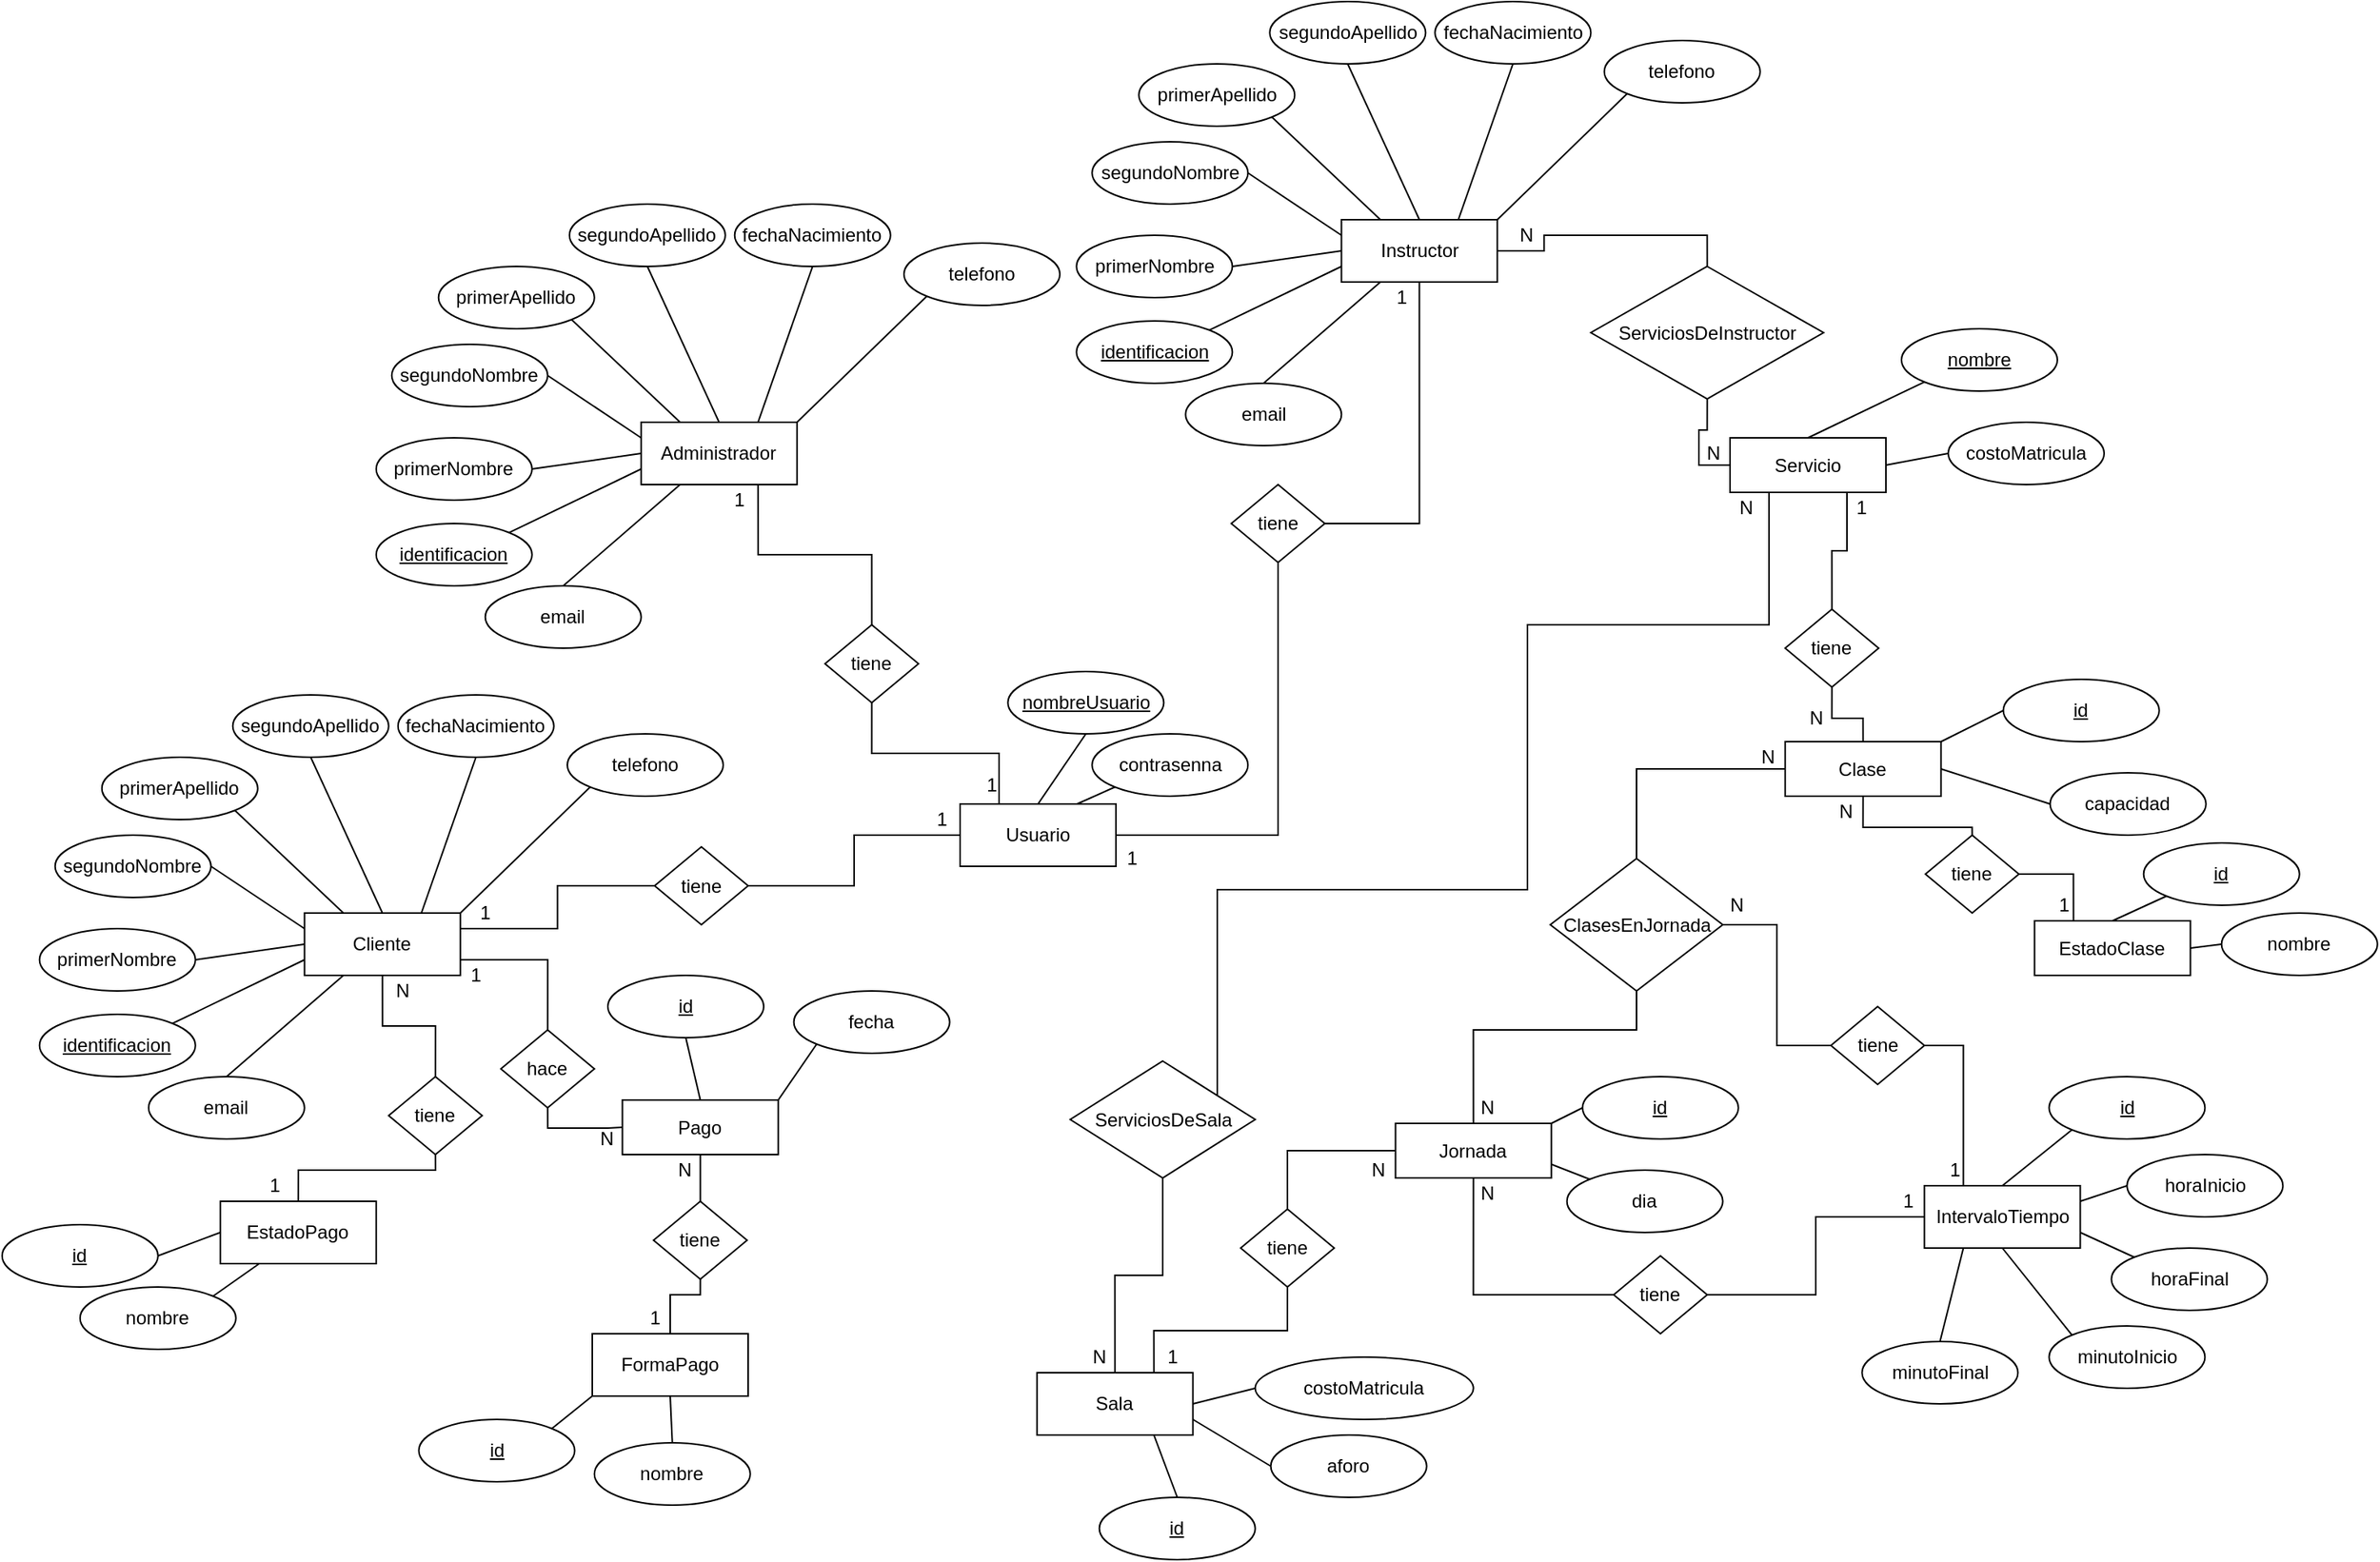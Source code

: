 <mxfile version="14.4.4" type="device"><diagram id="HUsWpwKMTEWd_fvhp6C4" name="Page-1"><mxGraphModel dx="1240" dy="1776" grid="1" gridSize="10" guides="1" tooltips="1" connect="1" arrows="1" fold="1" page="1" pageScale="1" pageWidth="827" pageHeight="1169" math="0" shadow="0"><root><mxCell id="0"/><mxCell id="1" parent="0"/><mxCell id="yOqwj7J0wk4C3u-nnghJ-27" style="rounded=0;orthogonalLoop=1;jettySize=auto;html=1;exitX=0.25;exitY=0;exitDx=0;exitDy=0;entryX=1;entryY=1;entryDx=0;entryDy=0;endArrow=none;endFill=0;" edge="1" parent="1" source="yOqwj7J0wk4C3u-nnghJ-14" target="yOqwj7J0wk4C3u-nnghJ-21"><mxGeometry relative="1" as="geometry"/></mxCell><mxCell id="yOqwj7J0wk4C3u-nnghJ-28" style="edgeStyle=none;rounded=0;orthogonalLoop=1;jettySize=auto;html=1;exitX=0.5;exitY=0;exitDx=0;exitDy=0;entryX=0.5;entryY=1;entryDx=0;entryDy=0;endArrow=none;endFill=0;" edge="1" parent="1" source="yOqwj7J0wk4C3u-nnghJ-14" target="yOqwj7J0wk4C3u-nnghJ-22"><mxGeometry relative="1" as="geometry"/></mxCell><mxCell id="yOqwj7J0wk4C3u-nnghJ-29" style="edgeStyle=none;rounded=0;orthogonalLoop=1;jettySize=auto;html=1;exitX=0.75;exitY=0;exitDx=0;exitDy=0;entryX=0.5;entryY=1;entryDx=0;entryDy=0;endArrow=none;endFill=0;" edge="1" parent="1" source="yOqwj7J0wk4C3u-nnghJ-14" target="yOqwj7J0wk4C3u-nnghJ-23"><mxGeometry relative="1" as="geometry"/></mxCell><mxCell id="yOqwj7J0wk4C3u-nnghJ-30" style="edgeStyle=none;rounded=0;orthogonalLoop=1;jettySize=auto;html=1;exitX=1;exitY=0;exitDx=0;exitDy=0;entryX=0;entryY=1;entryDx=0;entryDy=0;endArrow=none;endFill=0;" edge="1" parent="1" source="yOqwj7J0wk4C3u-nnghJ-14" target="yOqwj7J0wk4C3u-nnghJ-24"><mxGeometry relative="1" as="geometry"><mxPoint x="380.005" y="139.142" as="targetPoint"/></mxGeometry></mxCell><mxCell id="yOqwj7J0wk4C3u-nnghJ-31" style="edgeStyle=none;rounded=0;orthogonalLoop=1;jettySize=auto;html=1;exitX=0;exitY=0.25;exitDx=0;exitDy=0;entryX=1;entryY=0.5;entryDx=0;entryDy=0;endArrow=none;endFill=0;" edge="1" parent="1" source="yOqwj7J0wk4C3u-nnghJ-14" target="yOqwj7J0wk4C3u-nnghJ-20"><mxGeometry relative="1" as="geometry"/></mxCell><mxCell id="yOqwj7J0wk4C3u-nnghJ-32" style="edgeStyle=none;rounded=0;orthogonalLoop=1;jettySize=auto;html=1;exitX=0;exitY=0.5;exitDx=0;exitDy=0;entryX=1;entryY=0.5;entryDx=0;entryDy=0;endArrow=none;endFill=0;" edge="1" parent="1" source="yOqwj7J0wk4C3u-nnghJ-14" target="yOqwj7J0wk4C3u-nnghJ-18"><mxGeometry relative="1" as="geometry"/></mxCell><mxCell id="yOqwj7J0wk4C3u-nnghJ-33" style="edgeStyle=none;rounded=0;orthogonalLoop=1;jettySize=auto;html=1;exitX=0;exitY=0.75;exitDx=0;exitDy=0;entryX=1;entryY=0;entryDx=0;entryDy=0;endArrow=none;endFill=0;" edge="1" parent="1" source="yOqwj7J0wk4C3u-nnghJ-14" target="yOqwj7J0wk4C3u-nnghJ-16"><mxGeometry relative="1" as="geometry"/></mxCell><mxCell id="yOqwj7J0wk4C3u-nnghJ-34" style="edgeStyle=none;rounded=0;orthogonalLoop=1;jettySize=auto;html=1;exitX=0.25;exitY=1;exitDx=0;exitDy=0;entryX=0.5;entryY=0;entryDx=0;entryDy=0;endArrow=none;endFill=0;" edge="1" parent="1" source="yOqwj7J0wk4C3u-nnghJ-14" target="yOqwj7J0wk4C3u-nnghJ-25"><mxGeometry relative="1" as="geometry"/></mxCell><mxCell id="yOqwj7J0wk4C3u-nnghJ-150" style="edgeStyle=orthogonalEdgeStyle;rounded=0;orthogonalLoop=1;jettySize=auto;html=1;exitX=0.5;exitY=1;exitDx=0;exitDy=0;entryX=0.5;entryY=0;entryDx=0;entryDy=0;endArrow=none;endFill=0;" edge="1" parent="1" source="yOqwj7J0wk4C3u-nnghJ-14" target="yOqwj7J0wk4C3u-nnghJ-149"><mxGeometry relative="1" as="geometry"/></mxCell><mxCell id="yOqwj7J0wk4C3u-nnghJ-155" style="edgeStyle=orthogonalEdgeStyle;rounded=0;orthogonalLoop=1;jettySize=auto;html=1;exitX=1;exitY=0.75;exitDx=0;exitDy=0;entryX=0.5;entryY=0;entryDx=0;entryDy=0;endArrow=none;endFill=0;" edge="1" parent="1" source="yOqwj7J0wk4C3u-nnghJ-14" target="yOqwj7J0wk4C3u-nnghJ-154"><mxGeometry relative="1" as="geometry"/></mxCell><mxCell id="yOqwj7J0wk4C3u-nnghJ-159" style="edgeStyle=orthogonalEdgeStyle;rounded=0;orthogonalLoop=1;jettySize=auto;html=1;exitX=1;exitY=0.25;exitDx=0;exitDy=0;entryX=0;entryY=0.5;entryDx=0;entryDy=0;endArrow=none;endFill=0;" edge="1" parent="1" source="yOqwj7J0wk4C3u-nnghJ-14" target="yOqwj7J0wk4C3u-nnghJ-158"><mxGeometry relative="1" as="geometry"/></mxCell><mxCell id="yOqwj7J0wk4C3u-nnghJ-14" value="Cliente" style="whiteSpace=wrap;html=1;align=center;" vertex="1" parent="1"><mxGeometry x="205.36" y="225" width="100" height="40" as="geometry"/></mxCell><mxCell id="yOqwj7J0wk4C3u-nnghJ-16" value="identificacion" style="ellipse;whiteSpace=wrap;html=1;align=center;fontStyle=4;" vertex="1" parent="1"><mxGeometry x="35.36" y="290" width="100" height="40" as="geometry"/></mxCell><mxCell id="yOqwj7J0wk4C3u-nnghJ-18" value="primerNombre" style="ellipse;whiteSpace=wrap;html=1;align=center;" vertex="1" parent="1"><mxGeometry x="35.36" y="235" width="100" height="40" as="geometry"/></mxCell><mxCell id="yOqwj7J0wk4C3u-nnghJ-20" value="segundoNombre" style="ellipse;whiteSpace=wrap;html=1;align=center;" vertex="1" parent="1"><mxGeometry x="45.36" y="175" width="100" height="40" as="geometry"/></mxCell><mxCell id="yOqwj7J0wk4C3u-nnghJ-21" value="primerApellido" style="ellipse;whiteSpace=wrap;html=1;align=center;" vertex="1" parent="1"><mxGeometry x="75.36" y="125" width="100" height="40" as="geometry"/></mxCell><mxCell id="yOqwj7J0wk4C3u-nnghJ-22" value="segundoApellido" style="ellipse;whiteSpace=wrap;html=1;align=center;" vertex="1" parent="1"><mxGeometry x="159.36" y="85" width="100" height="40" as="geometry"/></mxCell><mxCell id="yOqwj7J0wk4C3u-nnghJ-23" value="fechaNacimiento" style="ellipse;whiteSpace=wrap;html=1;align=center;" vertex="1" parent="1"><mxGeometry x="265.36" y="85" width="100" height="40" as="geometry"/></mxCell><mxCell id="yOqwj7J0wk4C3u-nnghJ-24" value="telefono" style="ellipse;whiteSpace=wrap;html=1;align=center;" vertex="1" parent="1"><mxGeometry x="374" y="110" width="100" height="40" as="geometry"/></mxCell><mxCell id="yOqwj7J0wk4C3u-nnghJ-25" value="email" style="ellipse;whiteSpace=wrap;html=1;align=center;" vertex="1" parent="1"><mxGeometry x="105.36" y="330" width="100" height="40" as="geometry"/></mxCell><mxCell id="yOqwj7J0wk4C3u-nnghJ-39" style="edgeStyle=none;rounded=0;orthogonalLoop=1;jettySize=auto;html=1;exitX=0.5;exitY=0;exitDx=0;exitDy=0;entryX=0.5;entryY=1;entryDx=0;entryDy=0;endArrow=none;endFill=0;" edge="1" parent="1" source="yOqwj7J0wk4C3u-nnghJ-35" target="yOqwj7J0wk4C3u-nnghJ-38"><mxGeometry relative="1" as="geometry"/></mxCell><mxCell id="yOqwj7J0wk4C3u-nnghJ-40" style="edgeStyle=none;rounded=0;orthogonalLoop=1;jettySize=auto;html=1;exitX=0.75;exitY=0;exitDx=0;exitDy=0;entryX=0;entryY=1;entryDx=0;entryDy=0;endArrow=none;endFill=0;" edge="1" parent="1" source="yOqwj7J0wk4C3u-nnghJ-35" target="yOqwj7J0wk4C3u-nnghJ-36"><mxGeometry relative="1" as="geometry"/></mxCell><mxCell id="yOqwj7J0wk4C3u-nnghJ-35" value="Usuario" style="whiteSpace=wrap;html=1;align=center;" vertex="1" parent="1"><mxGeometry x="626" y="155" width="100" height="40" as="geometry"/></mxCell><mxCell id="yOqwj7J0wk4C3u-nnghJ-36" value="contrasenna" style="ellipse;whiteSpace=wrap;html=1;align=center;" vertex="1" parent="1"><mxGeometry x="710.68" y="110" width="100" height="40" as="geometry"/></mxCell><mxCell id="yOqwj7J0wk4C3u-nnghJ-38" value="nombreUsuario" style="ellipse;whiteSpace=wrap;html=1;align=center;fontStyle=4;" vertex="1" parent="1"><mxGeometry x="656.68" y="70" width="100" height="40" as="geometry"/></mxCell><mxCell id="yOqwj7J0wk4C3u-nnghJ-75" style="edgeStyle=none;rounded=0;orthogonalLoop=1;jettySize=auto;html=1;exitX=1;exitY=0.5;exitDx=0;exitDy=0;entryX=0;entryY=0.5;entryDx=0;entryDy=0;endArrow=none;endFill=0;" edge="1" parent="1" source="yOqwj7J0wk4C3u-nnghJ-56" target="yOqwj7J0wk4C3u-nnghJ-59"><mxGeometry relative="1" as="geometry"/></mxCell><mxCell id="yOqwj7J0wk4C3u-nnghJ-76" style="edgeStyle=none;rounded=0;orthogonalLoop=1;jettySize=auto;html=1;exitX=1;exitY=0.75;exitDx=0;exitDy=0;entryX=0;entryY=0.5;entryDx=0;entryDy=0;endArrow=none;endFill=0;" edge="1" parent="1" source="yOqwj7J0wk4C3u-nnghJ-56" target="yOqwj7J0wk4C3u-nnghJ-65"><mxGeometry relative="1" as="geometry"/></mxCell><mxCell id="yOqwj7J0wk4C3u-nnghJ-77" style="edgeStyle=none;rounded=0;orthogonalLoop=1;jettySize=auto;html=1;exitX=0.75;exitY=1;exitDx=0;exitDy=0;entryX=0.5;entryY=0;entryDx=0;entryDy=0;endArrow=none;endFill=0;" edge="1" parent="1" source="yOqwj7J0wk4C3u-nnghJ-56" target="yOqwj7J0wk4C3u-nnghJ-57"><mxGeometry relative="1" as="geometry"/></mxCell><mxCell id="yOqwj7J0wk4C3u-nnghJ-56" value="Sala" style="whiteSpace=wrap;html=1;align=center;" vertex="1" parent="1"><mxGeometry x="675.34" y="520" width="100" height="40" as="geometry"/></mxCell><mxCell id="yOqwj7J0wk4C3u-nnghJ-57" value="id" style="ellipse;whiteSpace=wrap;html=1;align=center;fontStyle=4;" vertex="1" parent="1"><mxGeometry x="715.34" y="600" width="100" height="40" as="geometry"/></mxCell><mxCell id="yOqwj7J0wk4C3u-nnghJ-59" value="costoMatricula" style="ellipse;whiteSpace=wrap;html=1;align=center;" vertex="1" parent="1"><mxGeometry x="815.34" y="510" width="140" height="40" as="geometry"/></mxCell><mxCell id="yOqwj7J0wk4C3u-nnghJ-73" style="edgeStyle=none;rounded=0;orthogonalLoop=1;jettySize=auto;html=1;entryX=0;entryY=0.5;entryDx=0;entryDy=0;endArrow=none;endFill=0;" edge="1" parent="1" target="yOqwj7J0wk4C3u-nnghJ-61"><mxGeometry relative="1" as="geometry"><mxPoint x="1005.34" y="360" as="sourcePoint"/></mxGeometry></mxCell><mxCell id="yOqwj7J0wk4C3u-nnghJ-74" style="edgeStyle=none;rounded=0;orthogonalLoop=1;jettySize=auto;html=1;exitX=1;exitY=0.75;exitDx=0;exitDy=0;entryX=0;entryY=0;entryDx=0;entryDy=0;endArrow=none;endFill=0;" edge="1" parent="1" source="yOqwj7J0wk4C3u-nnghJ-60" target="yOqwj7J0wk4C3u-nnghJ-66"><mxGeometry relative="1" as="geometry"/></mxCell><mxCell id="yOqwj7J0wk4C3u-nnghJ-193" style="edgeStyle=orthogonalEdgeStyle;rounded=0;orthogonalLoop=1;jettySize=auto;html=1;exitX=0.5;exitY=0;exitDx=0;exitDy=0;entryX=0.5;entryY=1;entryDx=0;entryDy=0;endArrow=none;endFill=0;" edge="1" parent="1" source="yOqwj7J0wk4C3u-nnghJ-60" target="yOqwj7J0wk4C3u-nnghJ-192"><mxGeometry relative="1" as="geometry"><Array as="points"><mxPoint x="955.34" y="300"/><mxPoint x="1060.34" y="300"/></Array></mxGeometry></mxCell><mxCell id="yOqwj7J0wk4C3u-nnghJ-60" value="Jornada" style="whiteSpace=wrap;html=1;align=center;" vertex="1" parent="1"><mxGeometry x="905.34" y="360" width="100" height="35" as="geometry"/></mxCell><mxCell id="yOqwj7J0wk4C3u-nnghJ-61" value="id" style="ellipse;whiteSpace=wrap;html=1;align=center;fontStyle=4;" vertex="1" parent="1"><mxGeometry x="1025.34" y="330" width="100" height="40" as="geometry"/></mxCell><mxCell id="yOqwj7J0wk4C3u-nnghJ-65" value="aforo" style="ellipse;whiteSpace=wrap;html=1;align=center;" vertex="1" parent="1"><mxGeometry x="825.34" y="560" width="100" height="40" as="geometry"/></mxCell><mxCell id="yOqwj7J0wk4C3u-nnghJ-66" value="dia" style="ellipse;whiteSpace=wrap;html=1;align=center;" vertex="1" parent="1"><mxGeometry x="1015.34" y="390" width="100" height="40" as="geometry"/></mxCell><mxCell id="yOqwj7J0wk4C3u-nnghJ-67" value="IntervaloTiempo" style="whiteSpace=wrap;html=1;align=center;" vertex="1" parent="1"><mxGeometry x="1244.7" y="400" width="100" height="40" as="geometry"/></mxCell><mxCell id="yOqwj7J0wk4C3u-nnghJ-82" style="edgeStyle=none;rounded=0;orthogonalLoop=1;jettySize=auto;html=1;exitX=0;exitY=1;exitDx=0;exitDy=0;entryX=0.5;entryY=0;entryDx=0;entryDy=0;endArrow=none;endFill=0;" edge="1" parent="1" source="yOqwj7J0wk4C3u-nnghJ-68" target="yOqwj7J0wk4C3u-nnghJ-67"><mxGeometry relative="1" as="geometry"/></mxCell><mxCell id="yOqwj7J0wk4C3u-nnghJ-68" value="id" style="ellipse;whiteSpace=wrap;html=1;align=center;fontStyle=4;" vertex="1" parent="1"><mxGeometry x="1324.7" y="330" width="100" height="40" as="geometry"/></mxCell><mxCell id="yOqwj7J0wk4C3u-nnghJ-81" style="edgeStyle=none;rounded=0;orthogonalLoop=1;jettySize=auto;html=1;exitX=0;exitY=0.5;exitDx=0;exitDy=0;entryX=1;entryY=0.25;entryDx=0;entryDy=0;endArrow=none;endFill=0;" edge="1" parent="1" source="yOqwj7J0wk4C3u-nnghJ-69" target="yOqwj7J0wk4C3u-nnghJ-67"><mxGeometry relative="1" as="geometry"/></mxCell><mxCell id="yOqwj7J0wk4C3u-nnghJ-69" value="horaInicio" style="ellipse;whiteSpace=wrap;html=1;align=center;" vertex="1" parent="1"><mxGeometry x="1374.7" y="380" width="100" height="40" as="geometry"/></mxCell><mxCell id="yOqwj7J0wk4C3u-nnghJ-80" style="edgeStyle=none;rounded=0;orthogonalLoop=1;jettySize=auto;html=1;exitX=0;exitY=0;exitDx=0;exitDy=0;entryX=1;entryY=0.75;entryDx=0;entryDy=0;endArrow=none;endFill=0;" edge="1" parent="1" source="yOqwj7J0wk4C3u-nnghJ-70" target="yOqwj7J0wk4C3u-nnghJ-67"><mxGeometry relative="1" as="geometry"/></mxCell><mxCell id="yOqwj7J0wk4C3u-nnghJ-70" value="horaFinal" style="ellipse;whiteSpace=wrap;html=1;align=center;" vertex="1" parent="1"><mxGeometry x="1364.7" y="440" width="100" height="40" as="geometry"/></mxCell><mxCell id="yOqwj7J0wk4C3u-nnghJ-79" style="edgeStyle=none;rounded=0;orthogonalLoop=1;jettySize=auto;html=1;exitX=0;exitY=0;exitDx=0;exitDy=0;entryX=0.5;entryY=1;entryDx=0;entryDy=0;endArrow=none;endFill=0;" edge="1" parent="1" source="yOqwj7J0wk4C3u-nnghJ-71" target="yOqwj7J0wk4C3u-nnghJ-67"><mxGeometry relative="1" as="geometry"/></mxCell><mxCell id="yOqwj7J0wk4C3u-nnghJ-71" value="minutoInicio" style="ellipse;whiteSpace=wrap;html=1;align=center;" vertex="1" parent="1"><mxGeometry x="1324.7" y="490" width="100" height="40" as="geometry"/></mxCell><mxCell id="yOqwj7J0wk4C3u-nnghJ-78" style="edgeStyle=none;rounded=0;orthogonalLoop=1;jettySize=auto;html=1;exitX=0.5;exitY=0;exitDx=0;exitDy=0;entryX=0.25;entryY=1;entryDx=0;entryDy=0;endArrow=none;endFill=0;" edge="1" parent="1" source="yOqwj7J0wk4C3u-nnghJ-72" target="yOqwj7J0wk4C3u-nnghJ-67"><mxGeometry relative="1" as="geometry"/></mxCell><mxCell id="yOqwj7J0wk4C3u-nnghJ-72" value="minutoFinal" style="ellipse;whiteSpace=wrap;html=1;align=center;" vertex="1" parent="1"><mxGeometry x="1204.7" y="500" width="100" height="40" as="geometry"/></mxCell><mxCell id="yOqwj7J0wk4C3u-nnghJ-147" style="edgeStyle=none;rounded=0;orthogonalLoop=1;jettySize=auto;html=1;exitX=1;exitY=0;exitDx=0;exitDy=0;entryX=0;entryY=0.5;entryDx=0;entryDy=0;endArrow=none;endFill=0;" edge="1" parent="1" source="yOqwj7J0wk4C3u-nnghJ-83" target="yOqwj7J0wk4C3u-nnghJ-140"><mxGeometry relative="1" as="geometry"/></mxCell><mxCell id="yOqwj7J0wk4C3u-nnghJ-148" style="edgeStyle=none;rounded=0;orthogonalLoop=1;jettySize=auto;html=1;exitX=1;exitY=0.5;exitDx=0;exitDy=0;entryX=0;entryY=0.5;entryDx=0;entryDy=0;endArrow=none;endFill=0;" edge="1" parent="1" source="yOqwj7J0wk4C3u-nnghJ-83" target="yOqwj7J0wk4C3u-nnghJ-141"><mxGeometry relative="1" as="geometry"/></mxCell><mxCell id="yOqwj7J0wk4C3u-nnghJ-188" style="edgeStyle=orthogonalEdgeStyle;rounded=0;orthogonalLoop=1;jettySize=auto;html=1;exitX=0.5;exitY=1;exitDx=0;exitDy=0;entryX=0.5;entryY=0;entryDx=0;entryDy=0;endArrow=none;endFill=0;" edge="1" parent="1" source="yOqwj7J0wk4C3u-nnghJ-83" target="yOqwj7J0wk4C3u-nnghJ-187"><mxGeometry relative="1" as="geometry"/></mxCell><mxCell id="yOqwj7J0wk4C3u-nnghJ-83" value="Clase" style="whiteSpace=wrap;html=1;align=center;" vertex="1" parent="1"><mxGeometry x="1155.34" y="115" width="100" height="35" as="geometry"/></mxCell><mxCell id="yOqwj7J0wk4C3u-nnghJ-84" value="EstadoClase" style="whiteSpace=wrap;html=1;align=center;" vertex="1" parent="1"><mxGeometry x="1315.34" y="230" width="100" height="35" as="geometry"/></mxCell><mxCell id="yOqwj7J0wk4C3u-nnghJ-133" style="edgeStyle=none;rounded=0;orthogonalLoop=1;jettySize=auto;html=1;exitX=0.5;exitY=0;exitDx=0;exitDy=0;entryX=0;entryY=1;entryDx=0;entryDy=0;endArrow=none;endFill=0;" edge="1" parent="1" source="yOqwj7J0wk4C3u-nnghJ-85" target="yOqwj7J0wk4C3u-nnghJ-131"><mxGeometry relative="1" as="geometry"/></mxCell><mxCell id="yOqwj7J0wk4C3u-nnghJ-134" style="edgeStyle=none;rounded=0;orthogonalLoop=1;jettySize=auto;html=1;exitX=1;exitY=0.5;exitDx=0;exitDy=0;entryX=0;entryY=0.5;entryDx=0;entryDy=0;endArrow=none;endFill=0;" edge="1" parent="1" source="yOqwj7J0wk4C3u-nnghJ-85" target="yOqwj7J0wk4C3u-nnghJ-132"><mxGeometry relative="1" as="geometry"/></mxCell><mxCell id="yOqwj7J0wk4C3u-nnghJ-183" style="edgeStyle=orthogonalEdgeStyle;rounded=0;orthogonalLoop=1;jettySize=auto;html=1;exitX=0.75;exitY=1;exitDx=0;exitDy=0;entryX=0.5;entryY=0;entryDx=0;entryDy=0;endArrow=none;endFill=0;" edge="1" parent="1" source="yOqwj7J0wk4C3u-nnghJ-85" target="yOqwj7J0wk4C3u-nnghJ-182"><mxGeometry relative="1" as="geometry"/></mxCell><mxCell id="yOqwj7J0wk4C3u-nnghJ-216" style="edgeStyle=orthogonalEdgeStyle;rounded=0;orthogonalLoop=1;jettySize=auto;html=1;exitX=0.25;exitY=1;exitDx=0;exitDy=0;endArrow=none;endFill=0;" edge="1" parent="1" source="yOqwj7J0wk4C3u-nnghJ-85" target="yOqwj7J0wk4C3u-nnghJ-215"><mxGeometry relative="1" as="geometry"><Array as="points"><mxPoint x="1145" y="40"/><mxPoint x="990" y="40"/><mxPoint x="990" y="210"/><mxPoint x="791" y="210"/></Array></mxGeometry></mxCell><mxCell id="yOqwj7J0wk4C3u-nnghJ-85" value="Servicio" style="whiteSpace=wrap;html=1;align=center;" vertex="1" parent="1"><mxGeometry x="1120" y="-80" width="100" height="35" as="geometry"/></mxCell><mxCell id="yOqwj7J0wk4C3u-nnghJ-86" style="rounded=0;orthogonalLoop=1;jettySize=auto;html=1;exitX=0.25;exitY=0;exitDx=0;exitDy=0;entryX=1;entryY=1;entryDx=0;entryDy=0;endArrow=none;endFill=0;" edge="1" parent="1" source="yOqwj7J0wk4C3u-nnghJ-94" target="yOqwj7J0wk4C3u-nnghJ-98"><mxGeometry relative="1" as="geometry"/></mxCell><mxCell id="yOqwj7J0wk4C3u-nnghJ-87" style="edgeStyle=none;rounded=0;orthogonalLoop=1;jettySize=auto;html=1;exitX=0.5;exitY=0;exitDx=0;exitDy=0;entryX=0.5;entryY=1;entryDx=0;entryDy=0;endArrow=none;endFill=0;" edge="1" parent="1" source="yOqwj7J0wk4C3u-nnghJ-94" target="yOqwj7J0wk4C3u-nnghJ-99"><mxGeometry relative="1" as="geometry"/></mxCell><mxCell id="yOqwj7J0wk4C3u-nnghJ-88" style="edgeStyle=none;rounded=0;orthogonalLoop=1;jettySize=auto;html=1;exitX=0.75;exitY=0;exitDx=0;exitDy=0;entryX=0.5;entryY=1;entryDx=0;entryDy=0;endArrow=none;endFill=0;" edge="1" parent="1" source="yOqwj7J0wk4C3u-nnghJ-94" target="yOqwj7J0wk4C3u-nnghJ-100"><mxGeometry relative="1" as="geometry"/></mxCell><mxCell id="yOqwj7J0wk4C3u-nnghJ-89" style="edgeStyle=none;rounded=0;orthogonalLoop=1;jettySize=auto;html=1;exitX=1;exitY=0;exitDx=0;exitDy=0;entryX=0;entryY=1;entryDx=0;entryDy=0;endArrow=none;endFill=0;" edge="1" parent="1" source="yOqwj7J0wk4C3u-nnghJ-94" target="yOqwj7J0wk4C3u-nnghJ-101"><mxGeometry relative="1" as="geometry"><mxPoint x="596.005" y="-175.858" as="targetPoint"/></mxGeometry></mxCell><mxCell id="yOqwj7J0wk4C3u-nnghJ-90" style="edgeStyle=none;rounded=0;orthogonalLoop=1;jettySize=auto;html=1;exitX=0;exitY=0.25;exitDx=0;exitDy=0;entryX=1;entryY=0.5;entryDx=0;entryDy=0;endArrow=none;endFill=0;" edge="1" parent="1" source="yOqwj7J0wk4C3u-nnghJ-94" target="yOqwj7J0wk4C3u-nnghJ-97"><mxGeometry relative="1" as="geometry"/></mxCell><mxCell id="yOqwj7J0wk4C3u-nnghJ-91" style="edgeStyle=none;rounded=0;orthogonalLoop=1;jettySize=auto;html=1;exitX=0;exitY=0.5;exitDx=0;exitDy=0;entryX=1;entryY=0.5;entryDx=0;entryDy=0;endArrow=none;endFill=0;" edge="1" parent="1" source="yOqwj7J0wk4C3u-nnghJ-94" target="yOqwj7J0wk4C3u-nnghJ-96"><mxGeometry relative="1" as="geometry"/></mxCell><mxCell id="yOqwj7J0wk4C3u-nnghJ-92" style="edgeStyle=none;rounded=0;orthogonalLoop=1;jettySize=auto;html=1;exitX=0;exitY=0.75;exitDx=0;exitDy=0;entryX=1;entryY=0;entryDx=0;entryDy=0;endArrow=none;endFill=0;" edge="1" parent="1" source="yOqwj7J0wk4C3u-nnghJ-94" target="yOqwj7J0wk4C3u-nnghJ-95"><mxGeometry relative="1" as="geometry"/></mxCell><mxCell id="yOqwj7J0wk4C3u-nnghJ-93" style="edgeStyle=none;rounded=0;orthogonalLoop=1;jettySize=auto;html=1;exitX=0.25;exitY=1;exitDx=0;exitDy=0;entryX=0.5;entryY=0;entryDx=0;entryDy=0;endArrow=none;endFill=0;" edge="1" parent="1" source="yOqwj7J0wk4C3u-nnghJ-94" target="yOqwj7J0wk4C3u-nnghJ-102"><mxGeometry relative="1" as="geometry"/></mxCell><mxCell id="yOqwj7J0wk4C3u-nnghJ-167" style="edgeStyle=orthogonalEdgeStyle;rounded=0;orthogonalLoop=1;jettySize=auto;html=1;exitX=0.75;exitY=1;exitDx=0;exitDy=0;endArrow=none;endFill=0;entryX=0.5;entryY=0;entryDx=0;entryDy=0;" edge="1" parent="1" source="yOqwj7J0wk4C3u-nnghJ-94" target="yOqwj7J0wk4C3u-nnghJ-166"><mxGeometry relative="1" as="geometry"><mxPoint x="540" y="30" as="targetPoint"/></mxGeometry></mxCell><mxCell id="yOqwj7J0wk4C3u-nnghJ-94" value="Administrador" style="whiteSpace=wrap;html=1;align=center;" vertex="1" parent="1"><mxGeometry x="421.36" y="-90" width="100" height="40" as="geometry"/></mxCell><mxCell id="yOqwj7J0wk4C3u-nnghJ-95" value="identificacion" style="ellipse;whiteSpace=wrap;html=1;align=center;fontStyle=4;" vertex="1" parent="1"><mxGeometry x="251.36" y="-25" width="100" height="40" as="geometry"/></mxCell><mxCell id="yOqwj7J0wk4C3u-nnghJ-96" value="primerNombre" style="ellipse;whiteSpace=wrap;html=1;align=center;" vertex="1" parent="1"><mxGeometry x="251.36" y="-80" width="100" height="40" as="geometry"/></mxCell><mxCell id="yOqwj7J0wk4C3u-nnghJ-97" value="segundoNombre" style="ellipse;whiteSpace=wrap;html=1;align=center;" vertex="1" parent="1"><mxGeometry x="261.36" y="-140" width="100" height="40" as="geometry"/></mxCell><mxCell id="yOqwj7J0wk4C3u-nnghJ-98" value="primerApellido" style="ellipse;whiteSpace=wrap;html=1;align=center;" vertex="1" parent="1"><mxGeometry x="291.36" y="-190" width="100" height="40" as="geometry"/></mxCell><mxCell id="yOqwj7J0wk4C3u-nnghJ-99" value="segundoApellido" style="ellipse;whiteSpace=wrap;html=1;align=center;" vertex="1" parent="1"><mxGeometry x="375.36" y="-230" width="100" height="40" as="geometry"/></mxCell><mxCell id="yOqwj7J0wk4C3u-nnghJ-100" value="fechaNacimiento" style="ellipse;whiteSpace=wrap;html=1;align=center;" vertex="1" parent="1"><mxGeometry x="481.36" y="-230" width="100" height="40" as="geometry"/></mxCell><mxCell id="yOqwj7J0wk4C3u-nnghJ-101" value="telefono" style="ellipse;whiteSpace=wrap;html=1;align=center;" vertex="1" parent="1"><mxGeometry x="590" y="-205" width="100" height="40" as="geometry"/></mxCell><mxCell id="yOqwj7J0wk4C3u-nnghJ-102" value="email" style="ellipse;whiteSpace=wrap;html=1;align=center;" vertex="1" parent="1"><mxGeometry x="321.36" y="15" width="100" height="40" as="geometry"/></mxCell><mxCell id="yOqwj7J0wk4C3u-nnghJ-103" style="rounded=0;orthogonalLoop=1;jettySize=auto;html=1;exitX=0.25;exitY=0;exitDx=0;exitDy=0;entryX=1;entryY=1;entryDx=0;entryDy=0;endArrow=none;endFill=0;" edge="1" parent="1" source="yOqwj7J0wk4C3u-nnghJ-111" target="yOqwj7J0wk4C3u-nnghJ-115"><mxGeometry relative="1" as="geometry"/></mxCell><mxCell id="yOqwj7J0wk4C3u-nnghJ-104" style="edgeStyle=none;rounded=0;orthogonalLoop=1;jettySize=auto;html=1;exitX=0.5;exitY=0;exitDx=0;exitDy=0;entryX=0.5;entryY=1;entryDx=0;entryDy=0;endArrow=none;endFill=0;" edge="1" parent="1" source="yOqwj7J0wk4C3u-nnghJ-111" target="yOqwj7J0wk4C3u-nnghJ-116"><mxGeometry relative="1" as="geometry"/></mxCell><mxCell id="yOqwj7J0wk4C3u-nnghJ-105" style="edgeStyle=none;rounded=0;orthogonalLoop=1;jettySize=auto;html=1;exitX=0.75;exitY=0;exitDx=0;exitDy=0;entryX=0.5;entryY=1;entryDx=0;entryDy=0;endArrow=none;endFill=0;" edge="1" parent="1" source="yOqwj7J0wk4C3u-nnghJ-111" target="yOqwj7J0wk4C3u-nnghJ-117"><mxGeometry relative="1" as="geometry"/></mxCell><mxCell id="yOqwj7J0wk4C3u-nnghJ-106" style="edgeStyle=none;rounded=0;orthogonalLoop=1;jettySize=auto;html=1;exitX=1;exitY=0;exitDx=0;exitDy=0;entryX=0;entryY=1;entryDx=0;entryDy=0;endArrow=none;endFill=0;" edge="1" parent="1" source="yOqwj7J0wk4C3u-nnghJ-111" target="yOqwj7J0wk4C3u-nnghJ-118"><mxGeometry relative="1" as="geometry"><mxPoint x="1045.325" y="-305.858" as="targetPoint"/></mxGeometry></mxCell><mxCell id="yOqwj7J0wk4C3u-nnghJ-107" style="edgeStyle=none;rounded=0;orthogonalLoop=1;jettySize=auto;html=1;exitX=0;exitY=0.25;exitDx=0;exitDy=0;entryX=1;entryY=0.5;entryDx=0;entryDy=0;endArrow=none;endFill=0;" edge="1" parent="1" source="yOqwj7J0wk4C3u-nnghJ-111" target="yOqwj7J0wk4C3u-nnghJ-114"><mxGeometry relative="1" as="geometry"/></mxCell><mxCell id="yOqwj7J0wk4C3u-nnghJ-108" style="edgeStyle=none;rounded=0;orthogonalLoop=1;jettySize=auto;html=1;exitX=0;exitY=0.5;exitDx=0;exitDy=0;entryX=1;entryY=0.5;entryDx=0;entryDy=0;endArrow=none;endFill=0;" edge="1" parent="1" source="yOqwj7J0wk4C3u-nnghJ-111" target="yOqwj7J0wk4C3u-nnghJ-113"><mxGeometry relative="1" as="geometry"/></mxCell><mxCell id="yOqwj7J0wk4C3u-nnghJ-109" style="edgeStyle=none;rounded=0;orthogonalLoop=1;jettySize=auto;html=1;exitX=0;exitY=0.75;exitDx=0;exitDy=0;entryX=1;entryY=0;entryDx=0;entryDy=0;endArrow=none;endFill=0;" edge="1" parent="1" source="yOqwj7J0wk4C3u-nnghJ-111" target="yOqwj7J0wk4C3u-nnghJ-112"><mxGeometry relative="1" as="geometry"/></mxCell><mxCell id="yOqwj7J0wk4C3u-nnghJ-110" style="edgeStyle=none;rounded=0;orthogonalLoop=1;jettySize=auto;html=1;exitX=0.25;exitY=1;exitDx=0;exitDy=0;entryX=0.5;entryY=0;entryDx=0;entryDy=0;endArrow=none;endFill=0;" edge="1" parent="1" source="yOqwj7J0wk4C3u-nnghJ-111" target="yOqwj7J0wk4C3u-nnghJ-119"><mxGeometry relative="1" as="geometry"/></mxCell><mxCell id="yOqwj7J0wk4C3u-nnghJ-172" style="edgeStyle=orthogonalEdgeStyle;rounded=0;orthogonalLoop=1;jettySize=auto;html=1;exitX=0.5;exitY=1;exitDx=0;exitDy=0;entryX=1;entryY=0.5;entryDx=0;entryDy=0;endArrow=none;endFill=0;" edge="1" parent="1" source="yOqwj7J0wk4C3u-nnghJ-111" target="yOqwj7J0wk4C3u-nnghJ-171"><mxGeometry relative="1" as="geometry"><Array as="points"><mxPoint x="921" y="-25"/></Array></mxGeometry></mxCell><mxCell id="yOqwj7J0wk4C3u-nnghJ-177" style="edgeStyle=orthogonalEdgeStyle;rounded=0;orthogonalLoop=1;jettySize=auto;html=1;exitX=1;exitY=0.5;exitDx=0;exitDy=0;entryX=0.5;entryY=0;entryDx=0;entryDy=0;endArrow=none;endFill=0;" edge="1" parent="1" source="yOqwj7J0wk4C3u-nnghJ-111" target="yOqwj7J0wk4C3u-nnghJ-176"><mxGeometry relative="1" as="geometry"/></mxCell><mxCell id="yOqwj7J0wk4C3u-nnghJ-111" value="Instructor" style="whiteSpace=wrap;html=1;align=center;" vertex="1" parent="1"><mxGeometry x="870.68" y="-220" width="100" height="40" as="geometry"/></mxCell><mxCell id="yOqwj7J0wk4C3u-nnghJ-112" value="identificacion" style="ellipse;whiteSpace=wrap;html=1;align=center;fontStyle=4;" vertex="1" parent="1"><mxGeometry x="700.68" y="-155" width="100" height="40" as="geometry"/></mxCell><mxCell id="yOqwj7J0wk4C3u-nnghJ-113" value="primerNombre" style="ellipse;whiteSpace=wrap;html=1;align=center;" vertex="1" parent="1"><mxGeometry x="700.68" y="-210" width="100" height="40" as="geometry"/></mxCell><mxCell id="yOqwj7J0wk4C3u-nnghJ-114" value="segundoNombre" style="ellipse;whiteSpace=wrap;html=1;align=center;" vertex="1" parent="1"><mxGeometry x="710.68" y="-270" width="100" height="40" as="geometry"/></mxCell><mxCell id="yOqwj7J0wk4C3u-nnghJ-115" value="primerApellido" style="ellipse;whiteSpace=wrap;html=1;align=center;" vertex="1" parent="1"><mxGeometry x="740.68" y="-320" width="100" height="40" as="geometry"/></mxCell><mxCell id="yOqwj7J0wk4C3u-nnghJ-116" value="segundoApellido" style="ellipse;whiteSpace=wrap;html=1;align=center;" vertex="1" parent="1"><mxGeometry x="824.68" y="-360" width="100" height="40" as="geometry"/></mxCell><mxCell id="yOqwj7J0wk4C3u-nnghJ-117" value="fechaNacimiento" style="ellipse;whiteSpace=wrap;html=1;align=center;" vertex="1" parent="1"><mxGeometry x="930.68" y="-360" width="100" height="40" as="geometry"/></mxCell><mxCell id="yOqwj7J0wk4C3u-nnghJ-118" value="telefono" style="ellipse;whiteSpace=wrap;html=1;align=center;" vertex="1" parent="1"><mxGeometry x="1039.32" y="-335" width="100" height="40" as="geometry"/></mxCell><mxCell id="yOqwj7J0wk4C3u-nnghJ-119" value="email" style="ellipse;whiteSpace=wrap;html=1;align=center;" vertex="1" parent="1"><mxGeometry x="770.68" y="-115" width="100" height="40" as="geometry"/></mxCell><mxCell id="yOqwj7J0wk4C3u-nnghJ-123" style="edgeStyle=none;rounded=0;orthogonalLoop=1;jettySize=auto;html=1;exitX=0.5;exitY=0;exitDx=0;exitDy=0;entryX=0.5;entryY=1;entryDx=0;entryDy=0;endArrow=none;endFill=0;" edge="1" parent="1" source="yOqwj7J0wk4C3u-nnghJ-120" target="yOqwj7J0wk4C3u-nnghJ-121"><mxGeometry relative="1" as="geometry"/></mxCell><mxCell id="yOqwj7J0wk4C3u-nnghJ-124" style="edgeStyle=none;rounded=0;orthogonalLoop=1;jettySize=auto;html=1;exitX=1;exitY=0;exitDx=0;exitDy=0;entryX=0;entryY=1;entryDx=0;entryDy=0;endArrow=none;endFill=0;" edge="1" parent="1" source="yOqwj7J0wk4C3u-nnghJ-120" target="yOqwj7J0wk4C3u-nnghJ-122"><mxGeometry relative="1" as="geometry"/></mxCell><mxCell id="yOqwj7J0wk4C3u-nnghJ-226" style="edgeStyle=orthogonalEdgeStyle;rounded=0;orthogonalLoop=1;jettySize=auto;html=1;exitX=0.5;exitY=1;exitDx=0;exitDy=0;entryX=0.5;entryY=0;entryDx=0;entryDy=0;endArrow=none;endFill=0;" edge="1" parent="1" source="yOqwj7J0wk4C3u-nnghJ-120" target="yOqwj7J0wk4C3u-nnghJ-225"><mxGeometry relative="1" as="geometry"/></mxCell><mxCell id="yOqwj7J0wk4C3u-nnghJ-120" value="Pago" style="whiteSpace=wrap;html=1;align=center;" vertex="1" parent="1"><mxGeometry x="409.32" y="345" width="100" height="35" as="geometry"/></mxCell><mxCell id="yOqwj7J0wk4C3u-nnghJ-121" value="id" style="ellipse;whiteSpace=wrap;html=1;align=center;fontStyle=4;" vertex="1" parent="1"><mxGeometry x="400.0" y="265" width="100" height="40" as="geometry"/></mxCell><mxCell id="yOqwj7J0wk4C3u-nnghJ-122" value="fecha" style="ellipse;whiteSpace=wrap;html=1;align=center;" vertex="1" parent="1"><mxGeometry x="519.32" y="275" width="100" height="40" as="geometry"/></mxCell><mxCell id="yOqwj7J0wk4C3u-nnghJ-126" value="EstadoPago" style="whiteSpace=wrap;html=1;align=center;" vertex="1" parent="1"><mxGeometry x="151.36" y="410" width="100" height="40" as="geometry"/></mxCell><mxCell id="yOqwj7J0wk4C3u-nnghJ-129" style="edgeStyle=none;rounded=0;orthogonalLoop=1;jettySize=auto;html=1;exitX=1;exitY=0.5;exitDx=0;exitDy=0;entryX=0;entryY=0.5;entryDx=0;entryDy=0;endArrow=none;endFill=0;" edge="1" parent="1" source="yOqwj7J0wk4C3u-nnghJ-127" target="yOqwj7J0wk4C3u-nnghJ-126"><mxGeometry relative="1" as="geometry"/></mxCell><mxCell id="yOqwj7J0wk4C3u-nnghJ-127" value="id" style="ellipse;whiteSpace=wrap;html=1;align=center;fontStyle=4;" vertex="1" parent="1"><mxGeometry x="11.36" y="425" width="100" height="40" as="geometry"/></mxCell><mxCell id="yOqwj7J0wk4C3u-nnghJ-130" style="edgeStyle=none;rounded=0;orthogonalLoop=1;jettySize=auto;html=1;exitX=1;exitY=0;exitDx=0;exitDy=0;entryX=0.25;entryY=1;entryDx=0;entryDy=0;endArrow=none;endFill=0;" edge="1" parent="1" source="yOqwj7J0wk4C3u-nnghJ-128" target="yOqwj7J0wk4C3u-nnghJ-126"><mxGeometry relative="1" as="geometry"/></mxCell><mxCell id="yOqwj7J0wk4C3u-nnghJ-128" value="nombre" style="ellipse;whiteSpace=wrap;html=1;align=center;" vertex="1" parent="1"><mxGeometry x="61.36" y="465" width="100" height="40" as="geometry"/></mxCell><mxCell id="yOqwj7J0wk4C3u-nnghJ-131" value="nombre" style="ellipse;whiteSpace=wrap;html=1;align=center;fontStyle=4;" vertex="1" parent="1"><mxGeometry x="1230" y="-150" width="100" height="40" as="geometry"/></mxCell><mxCell id="yOqwj7J0wk4C3u-nnghJ-132" value="costoMatricula" style="ellipse;whiteSpace=wrap;html=1;align=center;" vertex="1" parent="1"><mxGeometry x="1260" y="-90" width="100" height="40" as="geometry"/></mxCell><mxCell id="yOqwj7J0wk4C3u-nnghJ-138" style="edgeStyle=none;rounded=0;orthogonalLoop=1;jettySize=auto;html=1;exitX=0;exitY=1;exitDx=0;exitDy=0;entryX=0.5;entryY=0;entryDx=0;entryDy=0;endArrow=none;endFill=0;" edge="1" parent="1" source="yOqwj7J0wk4C3u-nnghJ-135" target="yOqwj7J0wk4C3u-nnghJ-84"><mxGeometry relative="1" as="geometry"/></mxCell><mxCell id="yOqwj7J0wk4C3u-nnghJ-135" value="id" style="ellipse;whiteSpace=wrap;html=1;align=center;fontStyle=4;" vertex="1" parent="1"><mxGeometry x="1385.34" y="180" width="100" height="40" as="geometry"/></mxCell><mxCell id="yOqwj7J0wk4C3u-nnghJ-139" style="edgeStyle=none;rounded=0;orthogonalLoop=1;jettySize=auto;html=1;exitX=0;exitY=0.5;exitDx=0;exitDy=0;entryX=1;entryY=0.5;entryDx=0;entryDy=0;endArrow=none;endFill=0;" edge="1" parent="1" source="yOqwj7J0wk4C3u-nnghJ-136" target="yOqwj7J0wk4C3u-nnghJ-84"><mxGeometry relative="1" as="geometry"/></mxCell><mxCell id="yOqwj7J0wk4C3u-nnghJ-136" value="nombre" style="ellipse;whiteSpace=wrap;html=1;align=center;" vertex="1" parent="1"><mxGeometry x="1435.34" y="225" width="100" height="40" as="geometry"/></mxCell><mxCell id="yOqwj7J0wk4C3u-nnghJ-140" value="id" style="ellipse;whiteSpace=wrap;html=1;align=center;fontStyle=4;" vertex="1" parent="1"><mxGeometry x="1295.34" y="75" width="100" height="40" as="geometry"/></mxCell><mxCell id="yOqwj7J0wk4C3u-nnghJ-141" value="capacidad" style="ellipse;whiteSpace=wrap;html=1;align=center;" vertex="1" parent="1"><mxGeometry x="1325.34" y="135" width="100" height="40" as="geometry"/></mxCell><mxCell id="yOqwj7J0wk4C3u-nnghJ-145" style="edgeStyle=none;rounded=0;orthogonalLoop=1;jettySize=auto;html=1;exitX=0.75;exitY=0;exitDx=0;exitDy=0;entryX=0;entryY=1;entryDx=0;entryDy=0;endArrow=none;endFill=0;" edge="1" parent="1" target="yOqwj7J0wk4C3u-nnghJ-143"><mxGeometry relative="1" as="geometry"><mxPoint x="1485" y="275" as="sourcePoint"/></mxGeometry></mxCell><mxCell id="yOqwj7J0wk4C3u-nnghJ-146" style="edgeStyle=none;rounded=0;orthogonalLoop=1;jettySize=auto;html=1;exitX=1;exitY=0.5;exitDx=0;exitDy=0;entryX=0;entryY=0.5;entryDx=0;entryDy=0;endArrow=none;endFill=0;" edge="1" parent="1" target="yOqwj7J0wk4C3u-nnghJ-144"><mxGeometry relative="1" as="geometry"><mxPoint x="1510" y="292.5" as="sourcePoint"/></mxGeometry></mxCell><mxCell id="yOqwj7J0wk4C3u-nnghJ-151" style="edgeStyle=orthogonalEdgeStyle;rounded=0;orthogonalLoop=1;jettySize=auto;html=1;exitX=0.5;exitY=1;exitDx=0;exitDy=0;entryX=0.5;entryY=0;entryDx=0;entryDy=0;endArrow=none;endFill=0;" edge="1" parent="1" source="yOqwj7J0wk4C3u-nnghJ-149" target="yOqwj7J0wk4C3u-nnghJ-126"><mxGeometry relative="1" as="geometry"><Array as="points"><mxPoint x="289" y="390"/><mxPoint x="201" y="390"/></Array></mxGeometry></mxCell><mxCell id="yOqwj7J0wk4C3u-nnghJ-149" value="tiene" style="shape=rhombus;perimeter=rhombusPerimeter;whiteSpace=wrap;html=1;align=center;" vertex="1" parent="1"><mxGeometry x="259.36" y="330" width="60" height="50" as="geometry"/></mxCell><mxCell id="yOqwj7J0wk4C3u-nnghJ-152" value="N" style="text;html=1;strokeColor=none;fillColor=none;align=center;verticalAlign=middle;whiteSpace=wrap;rounded=0;" vertex="1" parent="1"><mxGeometry x="259.36" y="265" width="19.36" height="20" as="geometry"/></mxCell><mxCell id="yOqwj7J0wk4C3u-nnghJ-153" value="1" style="text;html=1;strokeColor=none;fillColor=none;align=center;verticalAlign=middle;whiteSpace=wrap;rounded=0;" vertex="1" parent="1"><mxGeometry x="177.36" y="390" width="19.36" height="20" as="geometry"/></mxCell><mxCell id="yOqwj7J0wk4C3u-nnghJ-157" style="edgeStyle=orthogonalEdgeStyle;rounded=0;orthogonalLoop=1;jettySize=auto;html=1;exitX=0.5;exitY=1;exitDx=0;exitDy=0;entryX=0;entryY=0.5;entryDx=0;entryDy=0;endArrow=none;endFill=0;" edge="1" parent="1" source="yOqwj7J0wk4C3u-nnghJ-154" target="yOqwj7J0wk4C3u-nnghJ-120"><mxGeometry relative="1" as="geometry"><Array as="points"><mxPoint x="361" y="363"/><mxPoint x="400" y="363"/></Array></mxGeometry></mxCell><mxCell id="yOqwj7J0wk4C3u-nnghJ-154" value="hace" style="shape=rhombus;perimeter=rhombusPerimeter;whiteSpace=wrap;html=1;align=center;" vertex="1" parent="1"><mxGeometry x="331.36" y="300" width="60" height="50" as="geometry"/></mxCell><mxCell id="yOqwj7J0wk4C3u-nnghJ-160" style="edgeStyle=orthogonalEdgeStyle;rounded=0;orthogonalLoop=1;jettySize=auto;html=1;exitX=1;exitY=0.5;exitDx=0;exitDy=0;entryX=0;entryY=0.5;entryDx=0;entryDy=0;endArrow=none;endFill=0;" edge="1" parent="1" source="yOqwj7J0wk4C3u-nnghJ-158" target="yOqwj7J0wk4C3u-nnghJ-35"><mxGeometry relative="1" as="geometry"/></mxCell><mxCell id="yOqwj7J0wk4C3u-nnghJ-158" value="tiene" style="shape=rhombus;perimeter=rhombusPerimeter;whiteSpace=wrap;html=1;align=center;" vertex="1" parent="1"><mxGeometry x="430" y="182.5" width="60" height="50" as="geometry"/></mxCell><mxCell id="yOqwj7J0wk4C3u-nnghJ-162" value="1" style="text;html=1;strokeColor=none;fillColor=none;align=center;verticalAlign=middle;whiteSpace=wrap;rounded=0;" vertex="1" parent="1"><mxGeometry x="305.68" y="255" width="19.36" height="20" as="geometry"/></mxCell><mxCell id="yOqwj7J0wk4C3u-nnghJ-163" value="N" style="text;html=1;strokeColor=none;fillColor=none;align=center;verticalAlign=middle;whiteSpace=wrap;rounded=0;" vertex="1" parent="1"><mxGeometry x="389.96" y="360" width="19.36" height="20" as="geometry"/></mxCell><mxCell id="yOqwj7J0wk4C3u-nnghJ-164" value="1" style="text;html=1;strokeColor=none;fillColor=none;align=center;verticalAlign=middle;whiteSpace=wrap;rounded=0;" vertex="1" parent="1"><mxGeometry x="312" y="215" width="19.36" height="20" as="geometry"/></mxCell><mxCell id="yOqwj7J0wk4C3u-nnghJ-165" value="1" style="text;html=1;strokeColor=none;fillColor=none;align=center;verticalAlign=middle;whiteSpace=wrap;rounded=0;" vertex="1" parent="1"><mxGeometry x="605.32" y="155" width="19.36" height="20" as="geometry"/></mxCell><mxCell id="yOqwj7J0wk4C3u-nnghJ-168" style="edgeStyle=orthogonalEdgeStyle;rounded=0;orthogonalLoop=1;jettySize=auto;html=1;exitX=0.5;exitY=1;exitDx=0;exitDy=0;entryX=0.25;entryY=0;entryDx=0;entryDy=0;endArrow=none;endFill=0;" edge="1" parent="1" source="yOqwj7J0wk4C3u-nnghJ-166" target="yOqwj7J0wk4C3u-nnghJ-35"><mxGeometry relative="1" as="geometry"/></mxCell><mxCell id="yOqwj7J0wk4C3u-nnghJ-166" value="tiene" style="shape=rhombus;perimeter=rhombusPerimeter;whiteSpace=wrap;html=1;align=center;" vertex="1" parent="1"><mxGeometry x="539.32" y="40" width="60" height="50" as="geometry"/></mxCell><mxCell id="yOqwj7J0wk4C3u-nnghJ-169" value="1" style="text;html=1;strokeColor=none;fillColor=none;align=center;verticalAlign=middle;whiteSpace=wrap;rounded=0;" vertex="1" parent="1"><mxGeometry x="637.32" y="132.5" width="19.36" height="20" as="geometry"/></mxCell><mxCell id="yOqwj7J0wk4C3u-nnghJ-170" value="1" style="text;html=1;strokeColor=none;fillColor=none;align=center;verticalAlign=middle;whiteSpace=wrap;rounded=0;" vertex="1" parent="1"><mxGeometry x="475.36" y="-50" width="19.36" height="20" as="geometry"/></mxCell><mxCell id="yOqwj7J0wk4C3u-nnghJ-173" style="edgeStyle=orthogonalEdgeStyle;rounded=0;orthogonalLoop=1;jettySize=auto;html=1;exitX=0.5;exitY=1;exitDx=0;exitDy=0;entryX=1;entryY=0.5;entryDx=0;entryDy=0;endArrow=none;endFill=0;" edge="1" parent="1" source="yOqwj7J0wk4C3u-nnghJ-171" target="yOqwj7J0wk4C3u-nnghJ-35"><mxGeometry relative="1" as="geometry"/></mxCell><mxCell id="yOqwj7J0wk4C3u-nnghJ-171" value="tiene" style="shape=rhombus;perimeter=rhombusPerimeter;whiteSpace=wrap;html=1;align=center;" vertex="1" parent="1"><mxGeometry x="800" y="-50" width="60" height="50" as="geometry"/></mxCell><mxCell id="yOqwj7J0wk4C3u-nnghJ-174" value="1" style="text;html=1;strokeColor=none;fillColor=none;align=center;verticalAlign=middle;whiteSpace=wrap;rounded=0;" vertex="1" parent="1"><mxGeometry x="900.32" y="-180" width="19.36" height="20" as="geometry"/></mxCell><mxCell id="yOqwj7J0wk4C3u-nnghJ-175" value="1" style="text;html=1;strokeColor=none;fillColor=none;align=center;verticalAlign=middle;whiteSpace=wrap;rounded=0;" vertex="1" parent="1"><mxGeometry x="727.0" y="180" width="19.36" height="20" as="geometry"/></mxCell><mxCell id="yOqwj7J0wk4C3u-nnghJ-178" style="edgeStyle=orthogonalEdgeStyle;rounded=0;orthogonalLoop=1;jettySize=auto;html=1;exitX=0.5;exitY=1;exitDx=0;exitDy=0;entryX=0;entryY=0.5;entryDx=0;entryDy=0;endArrow=none;endFill=0;" edge="1" parent="1" source="yOqwj7J0wk4C3u-nnghJ-176" target="yOqwj7J0wk4C3u-nnghJ-85"><mxGeometry relative="1" as="geometry"/></mxCell><mxCell id="yOqwj7J0wk4C3u-nnghJ-176" value="ServiciosDeInstructor" style="shape=rhombus;perimeter=rhombusPerimeter;whiteSpace=wrap;html=1;align=center;" vertex="1" parent="1"><mxGeometry x="1030.68" y="-190" width="149.32" height="85" as="geometry"/></mxCell><mxCell id="yOqwj7J0wk4C3u-nnghJ-179" value="N" style="text;html=1;strokeColor=none;fillColor=none;align=center;verticalAlign=middle;whiteSpace=wrap;rounded=0;" vertex="1" parent="1"><mxGeometry x="980.32" y="-220" width="19.36" height="20" as="geometry"/></mxCell><mxCell id="yOqwj7J0wk4C3u-nnghJ-180" value="N" style="text;html=1;strokeColor=none;fillColor=none;align=center;verticalAlign=middle;whiteSpace=wrap;rounded=0;" vertex="1" parent="1"><mxGeometry x="1100.32" y="-80" width="19.36" height="20" as="geometry"/></mxCell><mxCell id="yOqwj7J0wk4C3u-nnghJ-184" style="edgeStyle=orthogonalEdgeStyle;rounded=0;orthogonalLoop=1;jettySize=auto;html=1;exitX=0.5;exitY=1;exitDx=0;exitDy=0;entryX=0.5;entryY=0;entryDx=0;entryDy=0;endArrow=none;endFill=0;" edge="1" parent="1" source="yOqwj7J0wk4C3u-nnghJ-182" target="yOqwj7J0wk4C3u-nnghJ-83"><mxGeometry relative="1" as="geometry"/></mxCell><mxCell id="yOqwj7J0wk4C3u-nnghJ-182" value="tiene" style="shape=rhombus;perimeter=rhombusPerimeter;whiteSpace=wrap;html=1;align=center;" vertex="1" parent="1"><mxGeometry x="1155.34" y="30" width="60" height="50" as="geometry"/></mxCell><mxCell id="yOqwj7J0wk4C3u-nnghJ-185" value="N" style="text;html=1;strokeColor=none;fillColor=none;align=center;verticalAlign=middle;whiteSpace=wrap;rounded=0;" vertex="1" parent="1"><mxGeometry x="1165.98" y="90" width="19.36" height="20" as="geometry"/></mxCell><mxCell id="yOqwj7J0wk4C3u-nnghJ-186" value="1" style="text;html=1;strokeColor=none;fillColor=none;align=center;verticalAlign=middle;whiteSpace=wrap;rounded=0;" vertex="1" parent="1"><mxGeometry x="1195.0" y="-45" width="19.36" height="20" as="geometry"/></mxCell><mxCell id="yOqwj7J0wk4C3u-nnghJ-189" style="edgeStyle=orthogonalEdgeStyle;rounded=0;orthogonalLoop=1;jettySize=auto;html=1;exitX=1;exitY=0.5;exitDx=0;exitDy=0;entryX=0.25;entryY=0;entryDx=0;entryDy=0;endArrow=none;endFill=0;" edge="1" parent="1" source="yOqwj7J0wk4C3u-nnghJ-187" target="yOqwj7J0wk4C3u-nnghJ-84"><mxGeometry relative="1" as="geometry"/></mxCell><mxCell id="yOqwj7J0wk4C3u-nnghJ-187" value="tiene" style="shape=rhombus;perimeter=rhombusPerimeter;whiteSpace=wrap;html=1;align=center;" vertex="1" parent="1"><mxGeometry x="1245.34" y="175" width="60" height="50" as="geometry"/></mxCell><mxCell id="yOqwj7J0wk4C3u-nnghJ-190" value="N" style="text;html=1;strokeColor=none;fillColor=none;align=center;verticalAlign=middle;whiteSpace=wrap;rounded=0;" vertex="1" parent="1"><mxGeometry x="1185.34" y="150" width="19.36" height="20" as="geometry"/></mxCell><mxCell id="yOqwj7J0wk4C3u-nnghJ-191" value="1" style="text;html=1;strokeColor=none;fillColor=none;align=center;verticalAlign=middle;whiteSpace=wrap;rounded=0;" vertex="1" parent="1"><mxGeometry x="1325.34" y="210" width="19.36" height="20" as="geometry"/></mxCell><mxCell id="yOqwj7J0wk4C3u-nnghJ-196" style="edgeStyle=orthogonalEdgeStyle;rounded=0;orthogonalLoop=1;jettySize=auto;html=1;exitX=0.5;exitY=0;exitDx=0;exitDy=0;entryX=0;entryY=0.5;entryDx=0;entryDy=0;endArrow=none;endFill=0;" edge="1" parent="1" source="yOqwj7J0wk4C3u-nnghJ-192" target="yOqwj7J0wk4C3u-nnghJ-83"><mxGeometry relative="1" as="geometry"/></mxCell><mxCell id="yOqwj7J0wk4C3u-nnghJ-200" style="edgeStyle=orthogonalEdgeStyle;rounded=0;orthogonalLoop=1;jettySize=auto;html=1;exitX=1;exitY=0.5;exitDx=0;exitDy=0;entryX=0;entryY=0.5;entryDx=0;entryDy=0;endArrow=none;endFill=0;" edge="1" parent="1" source="yOqwj7J0wk4C3u-nnghJ-192" target="yOqwj7J0wk4C3u-nnghJ-199"><mxGeometry relative="1" as="geometry"/></mxCell><mxCell id="yOqwj7J0wk4C3u-nnghJ-192" value="ClasesEnJornada" style="shape=rhombus;perimeter=rhombusPerimeter;whiteSpace=wrap;html=1;align=center;" vertex="1" parent="1"><mxGeometry x="1004.66" y="190" width="110.68" height="85" as="geometry"/></mxCell><mxCell id="yOqwj7J0wk4C3u-nnghJ-197" value="N" style="text;html=1;strokeColor=none;fillColor=none;align=center;verticalAlign=middle;whiteSpace=wrap;rounded=0;" vertex="1" parent="1"><mxGeometry x="955.34" y="340" width="19.36" height="20" as="geometry"/></mxCell><mxCell id="yOqwj7J0wk4C3u-nnghJ-198" value="N" style="text;html=1;strokeColor=none;fillColor=none;align=center;verticalAlign=middle;whiteSpace=wrap;rounded=0;" vertex="1" parent="1"><mxGeometry x="1134.7" y="115" width="19.36" height="20" as="geometry"/></mxCell><mxCell id="yOqwj7J0wk4C3u-nnghJ-201" style="edgeStyle=orthogonalEdgeStyle;rounded=0;orthogonalLoop=1;jettySize=auto;html=1;exitX=1;exitY=0.5;exitDx=0;exitDy=0;entryX=0.25;entryY=0;entryDx=0;entryDy=0;endArrow=none;endFill=0;" edge="1" parent="1" source="yOqwj7J0wk4C3u-nnghJ-199" target="yOqwj7J0wk4C3u-nnghJ-67"><mxGeometry relative="1" as="geometry"/></mxCell><mxCell id="yOqwj7J0wk4C3u-nnghJ-199" value="tiene" style="shape=rhombus;perimeter=rhombusPerimeter;whiteSpace=wrap;html=1;align=center;" vertex="1" parent="1"><mxGeometry x="1184.7" y="285" width="60" height="50" as="geometry"/></mxCell><mxCell id="yOqwj7J0wk4C3u-nnghJ-202" value="N" style="text;html=1;strokeColor=none;fillColor=none;align=center;verticalAlign=middle;whiteSpace=wrap;rounded=0;" vertex="1" parent="1"><mxGeometry x="1115.34" y="210" width="19.36" height="20" as="geometry"/></mxCell><mxCell id="yOqwj7J0wk4C3u-nnghJ-203" value="1" style="text;html=1;strokeColor=none;fillColor=none;align=center;verticalAlign=middle;whiteSpace=wrap;rounded=0;" vertex="1" parent="1"><mxGeometry x="1255.34" y="380" width="19.36" height="20" as="geometry"/></mxCell><mxCell id="yOqwj7J0wk4C3u-nnghJ-205" style="edgeStyle=orthogonalEdgeStyle;rounded=0;orthogonalLoop=1;jettySize=auto;html=1;exitX=1;exitY=0.5;exitDx=0;exitDy=0;entryX=0;entryY=0.5;entryDx=0;entryDy=0;endArrow=none;endFill=0;" edge="1" parent="1" source="yOqwj7J0wk4C3u-nnghJ-204" target="yOqwj7J0wk4C3u-nnghJ-67"><mxGeometry relative="1" as="geometry"/></mxCell><mxCell id="yOqwj7J0wk4C3u-nnghJ-206" style="edgeStyle=orthogonalEdgeStyle;rounded=0;orthogonalLoop=1;jettySize=auto;html=1;exitX=0;exitY=0.5;exitDx=0;exitDy=0;entryX=0.5;entryY=1;entryDx=0;entryDy=0;endArrow=none;endFill=0;" edge="1" parent="1" source="yOqwj7J0wk4C3u-nnghJ-204" target="yOqwj7J0wk4C3u-nnghJ-60"><mxGeometry relative="1" as="geometry"/></mxCell><mxCell id="yOqwj7J0wk4C3u-nnghJ-204" value="tiene" style="shape=rhombus;perimeter=rhombusPerimeter;whiteSpace=wrap;html=1;align=center;" vertex="1" parent="1"><mxGeometry x="1045.34" y="445" width="60" height="50" as="geometry"/></mxCell><mxCell id="yOqwj7J0wk4C3u-nnghJ-207" value="1" style="text;html=1;strokeColor=none;fillColor=none;align=center;verticalAlign=middle;whiteSpace=wrap;rounded=0;" vertex="1" parent="1"><mxGeometry x="1225.34" y="400" width="19.36" height="20" as="geometry"/></mxCell><mxCell id="yOqwj7J0wk4C3u-nnghJ-208" value="N" style="text;html=1;strokeColor=none;fillColor=none;align=center;verticalAlign=middle;whiteSpace=wrap;rounded=0;" vertex="1" parent="1"><mxGeometry x="955.34" y="395" width="19.36" height="20" as="geometry"/></mxCell><mxCell id="yOqwj7J0wk4C3u-nnghJ-210" style="edgeStyle=orthogonalEdgeStyle;rounded=0;orthogonalLoop=1;jettySize=auto;html=1;exitX=0.5;exitY=1;exitDx=0;exitDy=0;entryX=0.75;entryY=0;entryDx=0;entryDy=0;endArrow=none;endFill=0;" edge="1" parent="1" source="yOqwj7J0wk4C3u-nnghJ-209" target="yOqwj7J0wk4C3u-nnghJ-56"><mxGeometry relative="1" as="geometry"><Array as="points"><mxPoint x="836.34" y="493"/><mxPoint x="750.34" y="493"/></Array></mxGeometry></mxCell><mxCell id="yOqwj7J0wk4C3u-nnghJ-211" style="edgeStyle=orthogonalEdgeStyle;rounded=0;orthogonalLoop=1;jettySize=auto;html=1;exitX=0.5;exitY=0;exitDx=0;exitDy=0;entryX=0;entryY=0.5;entryDx=0;entryDy=0;endArrow=none;endFill=0;" edge="1" parent="1" source="yOqwj7J0wk4C3u-nnghJ-209" target="yOqwj7J0wk4C3u-nnghJ-60"><mxGeometry relative="1" as="geometry"/></mxCell><mxCell id="yOqwj7J0wk4C3u-nnghJ-209" value="tiene" style="shape=rhombus;perimeter=rhombusPerimeter;whiteSpace=wrap;html=1;align=center;" vertex="1" parent="1"><mxGeometry x="806.02" y="415" width="60" height="50" as="geometry"/></mxCell><mxCell id="yOqwj7J0wk4C3u-nnghJ-212" value="N" style="text;html=1;strokeColor=none;fillColor=none;align=center;verticalAlign=middle;whiteSpace=wrap;rounded=0;" vertex="1" parent="1"><mxGeometry x="885.02" y="380" width="19.36" height="20" as="geometry"/></mxCell><mxCell id="yOqwj7J0wk4C3u-nnghJ-213" value="1" style="text;html=1;strokeColor=none;fillColor=none;align=center;verticalAlign=middle;whiteSpace=wrap;rounded=0;" vertex="1" parent="1"><mxGeometry x="752.66" y="500" width="19.36" height="20" as="geometry"/></mxCell><mxCell id="yOqwj7J0wk4C3u-nnghJ-219" style="edgeStyle=orthogonalEdgeStyle;rounded=0;orthogonalLoop=1;jettySize=auto;html=1;exitX=0.5;exitY=1;exitDx=0;exitDy=0;entryX=0.5;entryY=0;entryDx=0;entryDy=0;endArrow=none;endFill=0;" edge="1" parent="1" source="yOqwj7J0wk4C3u-nnghJ-215" target="yOqwj7J0wk4C3u-nnghJ-56"><mxGeometry relative="1" as="geometry"/></mxCell><mxCell id="yOqwj7J0wk4C3u-nnghJ-215" value="ServiciosDeSala" style="shape=rhombus;perimeter=rhombusPerimeter;whiteSpace=wrap;html=1;align=center;" vertex="1" parent="1"><mxGeometry x="696.66" y="320" width="118.68" height="75" as="geometry"/></mxCell><mxCell id="yOqwj7J0wk4C3u-nnghJ-217" value="N" style="text;html=1;strokeColor=none;fillColor=none;align=center;verticalAlign=middle;whiteSpace=wrap;rounded=0;" vertex="1" parent="1"><mxGeometry x="1120.64" y="-45" width="19.36" height="20" as="geometry"/></mxCell><mxCell id="yOqwj7J0wk4C3u-nnghJ-218" value="N" style="text;html=1;strokeColor=none;fillColor=none;align=center;verticalAlign=middle;whiteSpace=wrap;rounded=0;" vertex="1" parent="1"><mxGeometry x="706.34" y="500" width="19.36" height="20" as="geometry"/></mxCell><mxCell id="yOqwj7J0wk4C3u-nnghJ-220" value="FormaPago" style="whiteSpace=wrap;html=1;align=center;" vertex="1" parent="1"><mxGeometry x="390" y="495" width="100" height="40" as="geometry"/></mxCell><mxCell id="yOqwj7J0wk4C3u-nnghJ-231" style="rounded=0;orthogonalLoop=1;jettySize=auto;html=1;exitX=1;exitY=0;exitDx=0;exitDy=0;entryX=0;entryY=1;entryDx=0;entryDy=0;endArrow=none;endFill=0;" edge="1" parent="1" source="yOqwj7J0wk4C3u-nnghJ-221" target="yOqwj7J0wk4C3u-nnghJ-220"><mxGeometry relative="1" as="geometry"/></mxCell><mxCell id="yOqwj7J0wk4C3u-nnghJ-221" value="id" style="ellipse;whiteSpace=wrap;html=1;align=center;fontStyle=4;" vertex="1" parent="1"><mxGeometry x="278.72" y="550" width="100" height="40" as="geometry"/></mxCell><mxCell id="yOqwj7J0wk4C3u-nnghJ-232" style="edgeStyle=none;rounded=0;orthogonalLoop=1;jettySize=auto;html=1;entryX=0.5;entryY=1;entryDx=0;entryDy=0;endArrow=none;endFill=0;exitX=0.5;exitY=0;exitDx=0;exitDy=0;" edge="1" parent="1" source="yOqwj7J0wk4C3u-nnghJ-222" target="yOqwj7J0wk4C3u-nnghJ-220"><mxGeometry relative="1" as="geometry"><mxPoint x="420" y="570" as="sourcePoint"/></mxGeometry></mxCell><mxCell id="yOqwj7J0wk4C3u-nnghJ-222" value="nombre" style="ellipse;whiteSpace=wrap;html=1;align=center;" vertex="1" parent="1"><mxGeometry x="391.36" y="565" width="100" height="40" as="geometry"/></mxCell><mxCell id="yOqwj7J0wk4C3u-nnghJ-227" style="edgeStyle=orthogonalEdgeStyle;rounded=0;orthogonalLoop=1;jettySize=auto;html=1;exitX=0.5;exitY=1;exitDx=0;exitDy=0;entryX=0.5;entryY=0;entryDx=0;entryDy=0;endArrow=none;endFill=0;" edge="1" parent="1" source="yOqwj7J0wk4C3u-nnghJ-225" target="yOqwj7J0wk4C3u-nnghJ-220"><mxGeometry relative="1" as="geometry"><Array as="points"><mxPoint x="459" y="470"/><mxPoint x="440" y="470"/></Array></mxGeometry></mxCell><mxCell id="yOqwj7J0wk4C3u-nnghJ-225" value="tiene" style="shape=rhombus;perimeter=rhombusPerimeter;whiteSpace=wrap;html=1;align=center;" vertex="1" parent="1"><mxGeometry x="429.32" y="410" width="60" height="50" as="geometry"/></mxCell><mxCell id="yOqwj7J0wk4C3u-nnghJ-228" value="N" style="text;html=1;strokeColor=none;fillColor=none;align=center;verticalAlign=middle;whiteSpace=wrap;rounded=0;" vertex="1" parent="1"><mxGeometry x="440.32" y="380" width="19.36" height="20" as="geometry"/></mxCell><mxCell id="yOqwj7J0wk4C3u-nnghJ-229" value="1" style="text;html=1;strokeColor=none;fillColor=none;align=center;verticalAlign=middle;whiteSpace=wrap;rounded=0;" vertex="1" parent="1"><mxGeometry x="421.36" y="475" width="19.36" height="20" as="geometry"/></mxCell></root></mxGraphModel></diagram></mxfile>